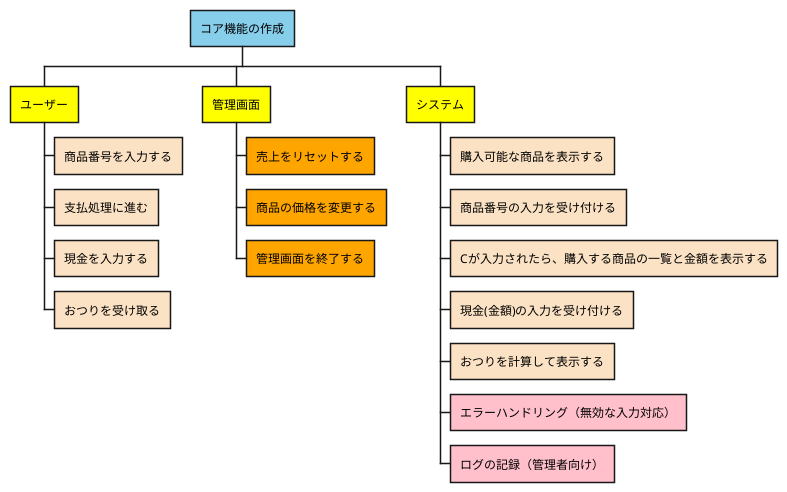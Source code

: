 @startwbs 券売機
*[#SkyBlue] コア機能の作成
**[#Yellow] ユーザー
***[#fce2c4] 商品番号を入力する
***[#fce2c4] 支払処理に進む
***[#fce2c4] 現金を入力する
***[#fce2c4] おつりを受け取る
**[#Yellow] 管理画面
***[#Orange] 売上をリセットする
***[#Orange] 商品の価格を変更する
***[#Orange] 管理画面を終了する
**[#Yellow] システム
***[#fce2c4] 購入可能な商品を表示する
***[#fce2c4] 商品番号の入力を受け付ける
***[#fce2c4] Cが入力されたら、購入する商品の一覧と金額を表示する
***[#fce2c4] 現金(金額)の入力を受け付ける
***[#fce2c4] おつりを計算して表示する
***[#Pink] エラーハンドリング（無効な入力対応）
***[#Pink] ログの記録（管理者向け）
@endwbs